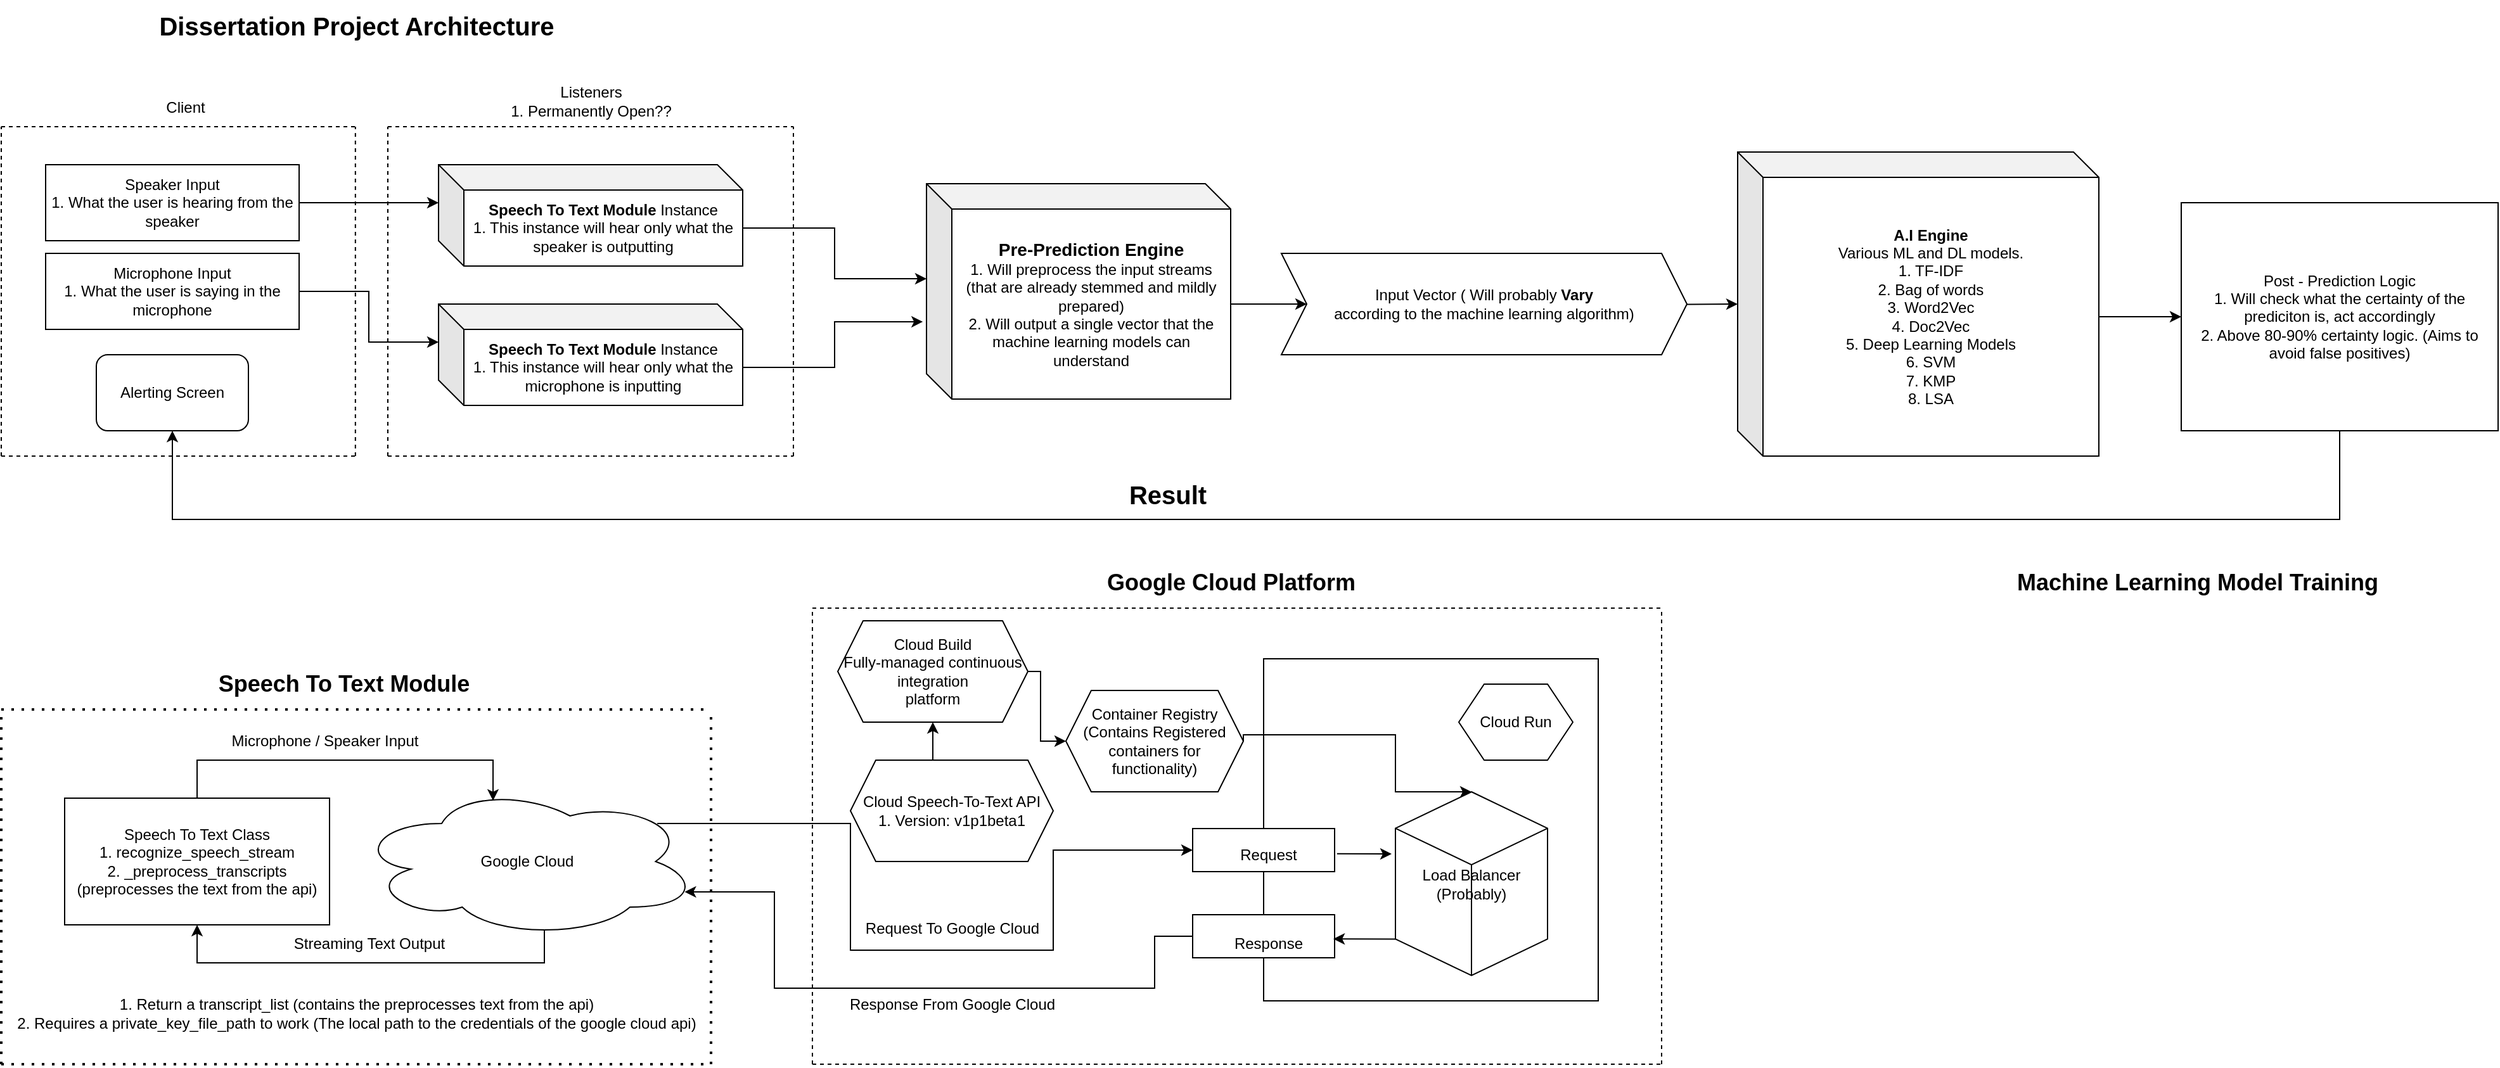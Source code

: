 <mxfile version="21.3.7" type="device">
  <diagram name="Page-1" id="ctzv5fyDCn10Qhlh1byY">
    <mxGraphModel dx="2049" dy="1194" grid="1" gridSize="10" guides="1" tooltips="1" connect="1" arrows="1" fold="1" page="1" pageScale="1" pageWidth="850" pageHeight="1100" math="0" shadow="0">
      <root>
        <mxCell id="0" />
        <mxCell id="1" parent="0" />
        <mxCell id="K1V9EkRKCvGRuE5wwpo5-73" style="edgeStyle=orthogonalEdgeStyle;rounded=0;orthogonalLoop=1;jettySize=auto;html=1;exitX=0;exitY=0;exitDx=0;exitDy=51;exitPerimeter=0;entryX=0.96;entryY=0.7;entryDx=0;entryDy=0;entryPerimeter=0;" parent="1" source="K1V9EkRKCvGRuE5wwpo5-53" target="K1V9EkRKCvGRuE5wwpo5-19" edge="1">
          <mxGeometry relative="1" as="geometry">
            <Array as="points">
              <mxPoint x="1030" y="779" />
              <mxPoint x="1030" y="820" />
              <mxPoint x="730" y="820" />
              <mxPoint x="730" y="744" />
            </Array>
          </mxGeometry>
        </mxCell>
        <mxCell id="K1V9EkRKCvGRuE5wwpo5-53" value="" style="shape=module;align=left;spacingLeft=20;align=center;verticalAlign=top;whiteSpace=wrap;html=1;jettyWidth=112;jettyHeight=34;fillColor=none;flipH=0;flipV=1;" parent="1" vertex="1">
          <mxGeometry x="1060" y="560" width="320" height="270" as="geometry" />
        </mxCell>
        <mxCell id="K1V9EkRKCvGRuE5wwpo5-83" style="edgeStyle=orthogonalEdgeStyle;rounded=0;orthogonalLoop=1;jettySize=auto;html=1;exitX=1;exitY=0.5;exitDx=0;exitDy=0;entryX=0;entryY=0;entryDx=0;entryDy=30;entryPerimeter=0;" parent="1" source="K1V9EkRKCvGRuE5wwpo5-1" target="K1V9EkRKCvGRuE5wwpo5-76" edge="1">
          <mxGeometry relative="1" as="geometry" />
        </mxCell>
        <mxCell id="K1V9EkRKCvGRuE5wwpo5-1" value="Speaker Input&lt;br&gt;1.&amp;nbsp;What the user is hearing from the speaker" style="rounded=0;whiteSpace=wrap;html=1;" parent="1" vertex="1">
          <mxGeometry x="155" y="170" width="200" height="60" as="geometry" />
        </mxCell>
        <mxCell id="K1V9EkRKCvGRuE5wwpo5-84" style="edgeStyle=orthogonalEdgeStyle;rounded=0;orthogonalLoop=1;jettySize=auto;html=1;exitX=1;exitY=0.5;exitDx=0;exitDy=0;entryX=0;entryY=0;entryDx=0;entryDy=30;entryPerimeter=0;" parent="1" source="K1V9EkRKCvGRuE5wwpo5-2" target="K1V9EkRKCvGRuE5wwpo5-77" edge="1">
          <mxGeometry relative="1" as="geometry" />
        </mxCell>
        <mxCell id="K1V9EkRKCvGRuE5wwpo5-2" value="Microphone Input&lt;br&gt;1.&amp;nbsp;What the user is saying in the microphone" style="rounded=0;whiteSpace=wrap;html=1;" parent="1" vertex="1">
          <mxGeometry x="155" y="240" width="200" height="60" as="geometry" />
        </mxCell>
        <mxCell id="K1V9EkRKCvGRuE5wwpo5-12" value="Client" style="text;html=1;align=center;verticalAlign=middle;resizable=0;points=[];autosize=1;strokeColor=none;fillColor=none;" parent="1" vertex="1">
          <mxGeometry x="240" y="110" width="50" height="30" as="geometry" />
        </mxCell>
        <mxCell id="K1V9EkRKCvGRuE5wwpo5-24" style="edgeStyle=orthogonalEdgeStyle;rounded=0;orthogonalLoop=1;jettySize=auto;html=1;exitX=0.5;exitY=0;exitDx=0;exitDy=0;entryX=0.4;entryY=0.1;entryDx=0;entryDy=0;entryPerimeter=0;" parent="1" source="K1V9EkRKCvGRuE5wwpo5-18" edge="1">
          <mxGeometry relative="1" as="geometry">
            <mxPoint x="508" y="672" as="targetPoint" />
            <Array as="points">
              <mxPoint x="290" y="640" />
              <mxPoint x="454" y="640" />
            </Array>
          </mxGeometry>
        </mxCell>
        <mxCell id="K1V9EkRKCvGRuE5wwpo5-18" value="Speech To Text Class&lt;br&gt;1. recognize_speech_stream&lt;br&gt;2. _preprocess_transcripts (preprocesses the text from the api)" style="rounded=0;whiteSpace=wrap;html=1;" parent="1" vertex="1">
          <mxGeometry x="170" y="670" width="209" height="100" as="geometry" />
        </mxCell>
        <mxCell id="K1V9EkRKCvGRuE5wwpo5-29" style="edgeStyle=orthogonalEdgeStyle;rounded=0;orthogonalLoop=1;jettySize=auto;html=1;exitX=0.55;exitY=0.95;exitDx=0;exitDy=0;exitPerimeter=0;entryX=0.5;entryY=1;entryDx=0;entryDy=0;" parent="1" target="K1V9EkRKCvGRuE5wwpo5-18" edge="1">
          <mxGeometry relative="1" as="geometry">
            <mxPoint x="548.5" y="774" as="sourcePoint" />
            <Array as="points">
              <mxPoint x="549" y="800" />
              <mxPoint x="275" y="800" />
            </Array>
          </mxGeometry>
        </mxCell>
        <mxCell id="K1V9EkRKCvGRuE5wwpo5-72" style="edgeStyle=orthogonalEdgeStyle;rounded=0;orthogonalLoop=1;jettySize=auto;html=1;exitX=0.88;exitY=0.25;exitDx=0;exitDy=0;exitPerimeter=0;entryX=0;entryY=0;entryDx=0;entryDy=119;entryPerimeter=0;" parent="1" source="K1V9EkRKCvGRuE5wwpo5-19" target="K1V9EkRKCvGRuE5wwpo5-53" edge="1">
          <mxGeometry relative="1" as="geometry">
            <Array as="points">
              <mxPoint x="790" y="690" />
              <mxPoint x="790" y="790" />
              <mxPoint x="950" y="790" />
              <mxPoint x="950" y="711" />
            </Array>
          </mxGeometry>
        </mxCell>
        <mxCell id="K1V9EkRKCvGRuE5wwpo5-19" value="Google Cloud" style="ellipse;shape=cloud;whiteSpace=wrap;html=1;" parent="1" vertex="1">
          <mxGeometry x="400" y="660" width="270" height="120" as="geometry" />
        </mxCell>
        <mxCell id="K1V9EkRKCvGRuE5wwpo5-26" value="Microphone / Speaker Input" style="text;html=1;align=center;verticalAlign=middle;resizable=0;points=[];autosize=1;strokeColor=none;fillColor=none;" parent="1" vertex="1">
          <mxGeometry x="290" y="610" width="170" height="30" as="geometry" />
        </mxCell>
        <mxCell id="K1V9EkRKCvGRuE5wwpo5-27" value="Streaming Text Output" style="text;html=1;align=center;verticalAlign=middle;resizable=0;points=[];autosize=1;strokeColor=none;fillColor=none;" parent="1" vertex="1">
          <mxGeometry x="340" y="770" width="140" height="30" as="geometry" />
        </mxCell>
        <mxCell id="K1V9EkRKCvGRuE5wwpo5-30" value="" style="endArrow=none;dashed=1;html=1;dashPattern=1 3;strokeWidth=2;rounded=0;" parent="1" edge="1">
          <mxGeometry width="50" height="50" relative="1" as="geometry">
            <mxPoint x="120" y="880" as="sourcePoint" />
            <mxPoint x="120" y="600" as="targetPoint" />
          </mxGeometry>
        </mxCell>
        <mxCell id="K1V9EkRKCvGRuE5wwpo5-32" value="" style="endArrow=none;dashed=1;html=1;dashPattern=1 3;strokeWidth=2;rounded=0;" parent="1" edge="1">
          <mxGeometry width="50" height="50" relative="1" as="geometry">
            <mxPoint x="120" y="880" as="sourcePoint" />
            <mxPoint x="680" y="880" as="targetPoint" />
          </mxGeometry>
        </mxCell>
        <mxCell id="K1V9EkRKCvGRuE5wwpo5-33" value="" style="endArrow=none;dashed=1;html=1;dashPattern=1 3;strokeWidth=2;rounded=0;" parent="1" edge="1">
          <mxGeometry width="50" height="50" relative="1" as="geometry">
            <mxPoint x="120" y="600" as="sourcePoint" />
            <mxPoint x="680" y="600" as="targetPoint" />
          </mxGeometry>
        </mxCell>
        <mxCell id="K1V9EkRKCvGRuE5wwpo5-34" value="1. Return a transcript_list (contains the preprocesses text from the api)&lt;br&gt;2. Requires a private_key_file_path to work (The local path to the credentials of the google cloud api)" style="text;html=1;align=center;verticalAlign=middle;resizable=0;points=[];autosize=1;strokeColor=none;fillColor=none;" parent="1" vertex="1">
          <mxGeometry x="120" y="820" width="560" height="40" as="geometry" />
        </mxCell>
        <mxCell id="K1V9EkRKCvGRuE5wwpo5-36" value="&lt;font style=&quot;font-size: 18px;&quot;&gt;&lt;b&gt;Speech To Text Module&lt;/b&gt;&lt;/font&gt;" style="text;html=1;align=center;verticalAlign=middle;resizable=0;points=[];autosize=1;strokeColor=none;fillColor=none;" parent="1" vertex="1">
          <mxGeometry x="280" y="560" width="220" height="40" as="geometry" />
        </mxCell>
        <mxCell id="K1V9EkRKCvGRuE5wwpo5-37" value="&lt;font style=&quot;font-size: 20px;&quot;&gt;&lt;b&gt;Dissertation Project Architecture&lt;/b&gt;&lt;/font&gt;" style="text;html=1;align=center;verticalAlign=middle;resizable=0;points=[];autosize=1;strokeColor=none;fillColor=none;" parent="1" vertex="1">
          <mxGeometry x="230" y="40" width="340" height="40" as="geometry" />
        </mxCell>
        <mxCell id="K1V9EkRKCvGRuE5wwpo5-66" style="edgeStyle=orthogonalEdgeStyle;rounded=0;orthogonalLoop=1;jettySize=auto;html=1;exitX=0.5;exitY=0;exitDx=0;exitDy=0;entryX=0.5;entryY=1;entryDx=0;entryDy=0;" parent="1" source="K1V9EkRKCvGRuE5wwpo5-38" target="K1V9EkRKCvGRuE5wwpo5-39" edge="1">
          <mxGeometry relative="1" as="geometry" />
        </mxCell>
        <mxCell id="K1V9EkRKCvGRuE5wwpo5-38" value="Cloud Speech-To-Text API&lt;br&gt;1. Version: v1p1beta1" style="shape=hexagon;perimeter=hexagonPerimeter2;whiteSpace=wrap;html=1;fixedSize=1;" parent="1" vertex="1">
          <mxGeometry x="790" y="640" width="160" height="80" as="geometry" />
        </mxCell>
        <mxCell id="K1V9EkRKCvGRuE5wwpo5-45" style="edgeStyle=orthogonalEdgeStyle;rounded=0;orthogonalLoop=1;jettySize=auto;html=1;exitX=1;exitY=0.5;exitDx=0;exitDy=0;entryX=0;entryY=0.5;entryDx=0;entryDy=0;" parent="1" source="K1V9EkRKCvGRuE5wwpo5-39" target="K1V9EkRKCvGRuE5wwpo5-40" edge="1">
          <mxGeometry relative="1" as="geometry">
            <Array as="points">
              <mxPoint x="940" y="570" />
              <mxPoint x="940" y="625" />
            </Array>
          </mxGeometry>
        </mxCell>
        <mxCell id="K1V9EkRKCvGRuE5wwpo5-39" value="Cloud Build&lt;br&gt;Fully-managed continuous integration&lt;br&gt;platform" style="shape=hexagon;perimeter=hexagonPerimeter2;whiteSpace=wrap;html=1;fixedSize=1;" parent="1" vertex="1">
          <mxGeometry x="780" y="530" width="150" height="80" as="geometry" />
        </mxCell>
        <mxCell id="K1V9EkRKCvGRuE5wwpo5-61" style="edgeStyle=orthogonalEdgeStyle;rounded=0;orthogonalLoop=1;jettySize=auto;html=1;exitX=1;exitY=0.5;exitDx=0;exitDy=0;entryX=0.5;entryY=0;entryDx=0;entryDy=0;entryPerimeter=0;" parent="1" source="K1V9EkRKCvGRuE5wwpo5-40" target="K1V9EkRKCvGRuE5wwpo5-60" edge="1">
          <mxGeometry relative="1" as="geometry">
            <Array as="points">
              <mxPoint x="1100" y="620" />
              <mxPoint x="1220" y="620" />
              <mxPoint x="1220" y="665" />
            </Array>
          </mxGeometry>
        </mxCell>
        <mxCell id="K1V9EkRKCvGRuE5wwpo5-40" value="Container Registry&lt;br&gt;(Contains Registered containers for functionality)" style="shape=hexagon;perimeter=hexagonPerimeter2;whiteSpace=wrap;html=1;fixedSize=1;" parent="1" vertex="1">
          <mxGeometry x="960" y="585" width="140" height="80" as="geometry" />
        </mxCell>
        <mxCell id="K1V9EkRKCvGRuE5wwpo5-55" value="Request" style="text;html=1;strokeColor=none;fillColor=none;align=center;verticalAlign=middle;whiteSpace=wrap;rounded=0;" parent="1" vertex="1">
          <mxGeometry x="1090" y="700" width="60" height="30" as="geometry" />
        </mxCell>
        <mxCell id="K1V9EkRKCvGRuE5wwpo5-57" value="Response&lt;br&gt;" style="text;html=1;strokeColor=none;fillColor=none;align=center;verticalAlign=middle;whiteSpace=wrap;rounded=0;" parent="1" vertex="1">
          <mxGeometry x="1090" y="770" width="60" height="30" as="geometry" />
        </mxCell>
        <mxCell id="K1V9EkRKCvGRuE5wwpo5-59" value="Cloud Run" style="shape=hexagon;perimeter=hexagonPerimeter2;whiteSpace=wrap;html=1;fixedSize=1;" parent="1" vertex="1">
          <mxGeometry x="1270" y="580" width="90" height="60" as="geometry" />
        </mxCell>
        <mxCell id="K1V9EkRKCvGRuE5wwpo5-60" value="Load Balancer&lt;br&gt;(Probably)" style="html=1;whiteSpace=wrap;shape=isoCube2;backgroundOutline=1;isoAngle=15;" parent="1" vertex="1">
          <mxGeometry x="1220" y="665" width="120" height="145" as="geometry" />
        </mxCell>
        <mxCell id="K1V9EkRKCvGRuE5wwpo5-63" value="" style="endArrow=classic;html=1;rounded=0;exitX=0.356;exitY=0.43;exitDx=0;exitDy=0;exitPerimeter=0;entryX=-0.025;entryY=0.338;entryDx=0;entryDy=0;entryPerimeter=0;" parent="1" source="K1V9EkRKCvGRuE5wwpo5-53" target="K1V9EkRKCvGRuE5wwpo5-60" edge="1">
          <mxGeometry width="50" height="50" relative="1" as="geometry">
            <mxPoint x="880" y="650" as="sourcePoint" />
            <mxPoint x="930" y="600" as="targetPoint" />
          </mxGeometry>
        </mxCell>
        <mxCell id="K1V9EkRKCvGRuE5wwpo5-64" value="" style="endArrow=classic;html=1;rounded=0;exitX=0;exitY=0;exitDx=0;exitDy=116.191;exitPerimeter=0;entryX=0.347;entryY=0.181;entryDx=0;entryDy=0;entryPerimeter=0;" parent="1" source="K1V9EkRKCvGRuE5wwpo5-60" target="K1V9EkRKCvGRuE5wwpo5-53" edge="1">
          <mxGeometry width="50" height="50" relative="1" as="geometry">
            <mxPoint x="880" y="650" as="sourcePoint" />
            <mxPoint x="930" y="600" as="targetPoint" />
          </mxGeometry>
        </mxCell>
        <mxCell id="K1V9EkRKCvGRuE5wwpo5-65" value="" style="endArrow=none;dashed=1;html=1;dashPattern=1 3;strokeWidth=2;rounded=0;" parent="1" edge="1">
          <mxGeometry width="50" height="50" relative="1" as="geometry">
            <mxPoint x="680" y="880" as="sourcePoint" />
            <mxPoint x="680" y="600" as="targetPoint" />
          </mxGeometry>
        </mxCell>
        <mxCell id="K1V9EkRKCvGRuE5wwpo5-67" value="" style="endArrow=none;dashed=1;html=1;rounded=0;" parent="1" edge="1">
          <mxGeometry width="50" height="50" relative="1" as="geometry">
            <mxPoint x="760" y="880" as="sourcePoint" />
            <mxPoint x="760" y="520" as="targetPoint" />
          </mxGeometry>
        </mxCell>
        <mxCell id="K1V9EkRKCvGRuE5wwpo5-68" value="" style="endArrow=none;dashed=1;html=1;rounded=0;" parent="1" edge="1">
          <mxGeometry width="50" height="50" relative="1" as="geometry">
            <mxPoint x="1430" y="880" as="sourcePoint" />
            <mxPoint x="1430" y="520" as="targetPoint" />
          </mxGeometry>
        </mxCell>
        <mxCell id="K1V9EkRKCvGRuE5wwpo5-69" value="" style="endArrow=none;dashed=1;html=1;rounded=0;" parent="1" edge="1">
          <mxGeometry width="50" height="50" relative="1" as="geometry">
            <mxPoint x="760" y="520" as="sourcePoint" />
            <mxPoint x="1430" y="520" as="targetPoint" />
          </mxGeometry>
        </mxCell>
        <mxCell id="K1V9EkRKCvGRuE5wwpo5-70" value="" style="endArrow=none;dashed=1;html=1;rounded=0;" parent="1" edge="1">
          <mxGeometry width="50" height="50" relative="1" as="geometry">
            <mxPoint x="760" y="880" as="sourcePoint" />
            <mxPoint x="1430" y="880" as="targetPoint" />
          </mxGeometry>
        </mxCell>
        <mxCell id="K1V9EkRKCvGRuE5wwpo5-71" value="&lt;font style=&quot;font-size: 18px;&quot;&gt;Google Cloud Platform&lt;/font&gt;" style="text;html=1;align=center;verticalAlign=middle;resizable=0;points=[];autosize=1;strokeColor=none;fillColor=none;fontSize=18;fontStyle=1" parent="1" vertex="1">
          <mxGeometry x="980" y="480" width="220" height="40" as="geometry" />
        </mxCell>
        <mxCell id="K1V9EkRKCvGRuE5wwpo5-74" value="Request To Google Cloud" style="text;html=1;align=center;verticalAlign=middle;resizable=0;points=[];autosize=1;strokeColor=none;fillColor=none;" parent="1" vertex="1">
          <mxGeometry x="790" y="758" width="160" height="30" as="geometry" />
        </mxCell>
        <mxCell id="K1V9EkRKCvGRuE5wwpo5-75" value="Response From Google Cloud" style="text;html=1;align=center;verticalAlign=middle;resizable=0;points=[];autosize=1;strokeColor=none;fillColor=none;" parent="1" vertex="1">
          <mxGeometry x="775" y="818" width="190" height="30" as="geometry" />
        </mxCell>
        <mxCell id="K1V9EkRKCvGRuE5wwpo5-90" style="edgeStyle=orthogonalEdgeStyle;rounded=0;orthogonalLoop=1;jettySize=auto;html=1;exitX=0;exitY=0;exitDx=240;exitDy=50;exitPerimeter=0;entryX=0;entryY=0;entryDx=0;entryDy=75;entryPerimeter=0;" parent="1" source="K1V9EkRKCvGRuE5wwpo5-76" target="K1V9EkRKCvGRuE5wwpo5-85" edge="1">
          <mxGeometry relative="1" as="geometry" />
        </mxCell>
        <mxCell id="K1V9EkRKCvGRuE5wwpo5-76" value="&lt;b&gt;Speech To Text Module&lt;/b&gt; Instance&lt;br&gt;1. This instance will hear only what the speaker is outputting" style="shape=cube;whiteSpace=wrap;html=1;boundedLbl=1;backgroundOutline=1;darkOpacity=0.05;darkOpacity2=0.1;" parent="1" vertex="1">
          <mxGeometry x="465" y="170" width="240" height="80" as="geometry" />
        </mxCell>
        <mxCell id="K1V9EkRKCvGRuE5wwpo5-89" style="edgeStyle=orthogonalEdgeStyle;rounded=0;orthogonalLoop=1;jettySize=auto;html=1;exitX=0;exitY=0;exitDx=240;exitDy=50;exitPerimeter=0;entryX=-0.012;entryY=0.641;entryDx=0;entryDy=0;entryPerimeter=0;" parent="1" source="K1V9EkRKCvGRuE5wwpo5-77" target="K1V9EkRKCvGRuE5wwpo5-85" edge="1">
          <mxGeometry relative="1" as="geometry" />
        </mxCell>
        <mxCell id="K1V9EkRKCvGRuE5wwpo5-77" value="&lt;b&gt;Speech To Text Module&lt;/b&gt; Instance&lt;br&gt;1. This instance will hear only what the microphone is inputting" style="shape=cube;whiteSpace=wrap;html=1;boundedLbl=1;backgroundOutline=1;darkOpacity=0.05;darkOpacity2=0.1;" parent="1" vertex="1">
          <mxGeometry x="465" y="280" width="240" height="80" as="geometry" />
        </mxCell>
        <mxCell id="K1V9EkRKCvGRuE5wwpo5-78" value="" style="endArrow=none;dashed=1;html=1;rounded=0;" parent="1" edge="1">
          <mxGeometry width="50" height="50" relative="1" as="geometry">
            <mxPoint x="425" y="400" as="sourcePoint" />
            <mxPoint x="425" y="140" as="targetPoint" />
          </mxGeometry>
        </mxCell>
        <mxCell id="K1V9EkRKCvGRuE5wwpo5-79" value="" style="endArrow=none;dashed=1;html=1;rounded=0;" parent="1" edge="1">
          <mxGeometry width="50" height="50" relative="1" as="geometry">
            <mxPoint x="745" y="400" as="sourcePoint" />
            <mxPoint x="745" y="140" as="targetPoint" />
          </mxGeometry>
        </mxCell>
        <mxCell id="K1V9EkRKCvGRuE5wwpo5-80" value="" style="endArrow=none;dashed=1;html=1;rounded=0;" parent="1" edge="1">
          <mxGeometry width="50" height="50" relative="1" as="geometry">
            <mxPoint x="425" y="400" as="sourcePoint" />
            <mxPoint x="745" y="400" as="targetPoint" />
          </mxGeometry>
        </mxCell>
        <mxCell id="K1V9EkRKCvGRuE5wwpo5-81" value="" style="endArrow=none;dashed=1;html=1;rounded=0;" parent="1" edge="1">
          <mxGeometry width="50" height="50" relative="1" as="geometry">
            <mxPoint x="425" y="140" as="sourcePoint" />
            <mxPoint x="745" y="140" as="targetPoint" />
          </mxGeometry>
        </mxCell>
        <mxCell id="K1V9EkRKCvGRuE5wwpo5-82" value="Listeners&lt;br&gt;1. Permanently Open??" style="text;html=1;align=center;verticalAlign=middle;resizable=0;points=[];autosize=1;strokeColor=none;fillColor=none;" parent="1" vertex="1">
          <mxGeometry x="510" y="100" width="150" height="40" as="geometry" />
        </mxCell>
        <mxCell id="K1V9EkRKCvGRuE5wwpo5-102" style="edgeStyle=orthogonalEdgeStyle;rounded=0;orthogonalLoop=1;jettySize=auto;html=1;exitX=0;exitY=0;exitDx=240;exitDy=95;exitPerimeter=0;entryX=0;entryY=0.5;entryDx=0;entryDy=0;" parent="1" source="K1V9EkRKCvGRuE5wwpo5-85" target="K1V9EkRKCvGRuE5wwpo5-101" edge="1">
          <mxGeometry relative="1" as="geometry" />
        </mxCell>
        <mxCell id="K1V9EkRKCvGRuE5wwpo5-85" value="&lt;b&gt;&lt;font style=&quot;font-size: 14px;&quot;&gt;Pre-Prediction Engine&lt;/font&gt;&lt;/b&gt;&lt;br&gt;1. Will preprocess the input streams (that are already stemmed and mildly prepared)&lt;br&gt;2. Will output a single vector that the machine learning models can understand" style="shape=cube;whiteSpace=wrap;html=1;boundedLbl=1;backgroundOutline=1;darkOpacity=0.05;darkOpacity2=0.1;" parent="1" vertex="1">
          <mxGeometry x="850" y="185" width="240" height="170" as="geometry" />
        </mxCell>
        <mxCell id="K1V9EkRKCvGRuE5wwpo5-91" value="" style="endArrow=none;dashed=1;html=1;rounded=0;" parent="1" edge="1">
          <mxGeometry width="50" height="50" relative="1" as="geometry">
            <mxPoint x="120" y="400" as="sourcePoint" />
            <mxPoint x="120" y="140" as="targetPoint" />
          </mxGeometry>
        </mxCell>
        <mxCell id="K1V9EkRKCvGRuE5wwpo5-92" value="" style="endArrow=none;dashed=1;html=1;rounded=0;" parent="1" edge="1">
          <mxGeometry width="50" height="50" relative="1" as="geometry">
            <mxPoint x="399.41" y="400" as="sourcePoint" />
            <mxPoint x="399.41" y="140" as="targetPoint" />
          </mxGeometry>
        </mxCell>
        <mxCell id="K1V9EkRKCvGRuE5wwpo5-93" value="" style="endArrow=none;dashed=1;html=1;rounded=0;" parent="1" edge="1">
          <mxGeometry width="50" height="50" relative="1" as="geometry">
            <mxPoint x="120" y="400" as="sourcePoint" />
            <mxPoint x="400" y="400" as="targetPoint" />
          </mxGeometry>
        </mxCell>
        <mxCell id="K1V9EkRKCvGRuE5wwpo5-96" value="" style="endArrow=none;dashed=1;html=1;rounded=0;" parent="1" edge="1">
          <mxGeometry width="50" height="50" relative="1" as="geometry">
            <mxPoint x="120" y="140" as="sourcePoint" />
            <mxPoint x="400" y="140" as="targetPoint" />
          </mxGeometry>
        </mxCell>
        <mxCell id="K1V9EkRKCvGRuE5wwpo5-97" value="Alerting Screen" style="rounded=1;whiteSpace=wrap;html=1;" parent="1" vertex="1">
          <mxGeometry x="195" y="320" width="120" height="60" as="geometry" />
        </mxCell>
        <mxCell id="K1V9EkRKCvGRuE5wwpo5-105" style="edgeStyle=orthogonalEdgeStyle;rounded=0;orthogonalLoop=1;jettySize=auto;html=1;exitX=0;exitY=0;exitDx=285;exitDy=130;exitPerimeter=0;entryX=0;entryY=0.5;entryDx=0;entryDy=0;" parent="1" source="K1V9EkRKCvGRuE5wwpo5-98" target="K1V9EkRKCvGRuE5wwpo5-104" edge="1">
          <mxGeometry relative="1" as="geometry" />
        </mxCell>
        <mxCell id="K1V9EkRKCvGRuE5wwpo5-98" value="&lt;font style=&quot;font-size: 12px;&quot;&gt;&lt;b&gt;A.I Engine&lt;br&gt;&lt;/b&gt;Various ML and DL models.&lt;br&gt;1. TF-IDF&lt;br&gt;2. Bag of words&lt;br&gt;3. Word2Vec&lt;br&gt;4. Doc2Vec&lt;br&gt;5. Deep Learning Models&lt;br&gt;6. SVM&lt;br&gt;7. KMP&lt;br&gt;8. LSA&lt;br&gt;&lt;/font&gt;" style="shape=cube;whiteSpace=wrap;html=1;boundedLbl=1;backgroundOutline=1;darkOpacity=0.05;darkOpacity2=0.1;" parent="1" vertex="1">
          <mxGeometry x="1490" y="160" width="285" height="240" as="geometry" />
        </mxCell>
        <mxCell id="K1V9EkRKCvGRuE5wwpo5-103" style="edgeStyle=orthogonalEdgeStyle;rounded=0;orthogonalLoop=1;jettySize=auto;html=1;exitX=1;exitY=0.5;exitDx=0;exitDy=0;" parent="1" target="K1V9EkRKCvGRuE5wwpo5-98" edge="1">
          <mxGeometry relative="1" as="geometry">
            <mxPoint x="1350" y="280" as="sourcePoint" />
          </mxGeometry>
        </mxCell>
        <mxCell id="K1V9EkRKCvGRuE5wwpo5-101" value="Input Vector ( Will probably &lt;b&gt;Vary &lt;/b&gt;&lt;br&gt;according to the machine learning algorithm)" style="shape=step;perimeter=stepPerimeter;whiteSpace=wrap;html=1;fixedSize=1;" parent="1" vertex="1">
          <mxGeometry x="1130" y="240" width="320" height="80" as="geometry" />
        </mxCell>
        <mxCell id="K1V9EkRKCvGRuE5wwpo5-107" style="edgeStyle=orthogonalEdgeStyle;rounded=0;orthogonalLoop=1;jettySize=auto;html=1;exitX=0.5;exitY=1;exitDx=0;exitDy=0;entryX=0.5;entryY=1;entryDx=0;entryDy=0;" parent="1" source="K1V9EkRKCvGRuE5wwpo5-104" target="K1V9EkRKCvGRuE5wwpo5-97" edge="1">
          <mxGeometry relative="1" as="geometry">
            <Array as="points">
              <mxPoint x="1965" y="450" />
              <mxPoint x="255" y="450" />
            </Array>
          </mxGeometry>
        </mxCell>
        <mxCell id="K1V9EkRKCvGRuE5wwpo5-104" value="Post - Prediction Logic&lt;br&gt;1. Will check what the certainty of the prediciton is, act accordingly&lt;br&gt;2. Above 80-90% certainty logic. (Aims to avoid false positives)" style="rounded=0;whiteSpace=wrap;html=1;" parent="1" vertex="1">
          <mxGeometry x="1840" y="200" width="250" height="180" as="geometry" />
        </mxCell>
        <mxCell id="K1V9EkRKCvGRuE5wwpo5-108" value="&lt;font style=&quot;font-size: 20px;&quot;&gt;&lt;b&gt;Result&lt;/b&gt;&lt;/font&gt;" style="text;html=1;align=center;verticalAlign=middle;resizable=0;points=[];autosize=1;strokeColor=none;fillColor=none;" parent="1" vertex="1">
          <mxGeometry x="1000" y="410" width="80" height="40" as="geometry" />
        </mxCell>
        <mxCell id="K1V9EkRKCvGRuE5wwpo5-109" value="&lt;font style=&quot;font-size: 18px;&quot;&gt;&lt;b&gt;Machine Learning Model Training&amp;nbsp;&lt;/b&gt;&lt;/font&gt;" style="text;html=1;align=center;verticalAlign=middle;resizable=0;points=[];autosize=1;strokeColor=none;fillColor=none;" parent="1" vertex="1">
          <mxGeometry x="1700" y="480" width="310" height="40" as="geometry" />
        </mxCell>
      </root>
    </mxGraphModel>
  </diagram>
</mxfile>
